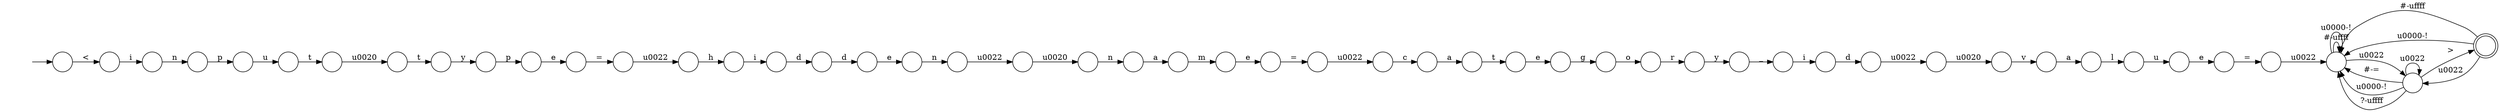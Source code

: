 digraph Automaton {
  rankdir = LR;
  0 [shape=circle,label=""];
  0 -> 4 [label="\u0022"]
  1 [shape=circle,label=""];
  1 -> 11 [label="i"]
  2 [shape=circle,label=""];
  2 -> 49 [label="o"]
  3 [shape=circle,label=""];
  3 -> 15 [label="\u0020"]
  4 [shape=circle,label=""];
  4 -> 40 [label="\u0020"]
  5 [shape=circle,label=""];
  5 -> 36 [label="h"]
  6 [shape=circle,label=""];
  6 -> 35 [label="a"]
  7 [shape=circle,label=""];
  7 -> 30 [label="p"]
  8 [shape=doublecircle,label=""];
  8 -> 32 [label="\u0022"]
  8 -> 24 [label="#-\uffff"]
  8 -> 24 [label="\u0000-!"]
  9 [shape=circle,label=""];
  9 -> 46 [label="e"]
  10 [shape=circle,label=""];
  10 -> 0 [label="d"]
  11 [shape=circle,label=""];
  11 -> 41 [label="n"]
  12 [shape=circle,label=""];
  12 -> 22 [label="n"]
  13 [shape=circle,label=""];
  13 -> 10 [label="i"]
  14 [shape=circle,label=""];
  14 -> 9 [label="m"]
  15 [shape=circle,label=""];
  15 -> 18 [label="n"]
  16 [shape=circle,label=""];
  16 -> 39 [label="y"]
  17 [shape=circle,label=""];
  17 -> 27 [label="="]
  18 [shape=circle,label=""];
  18 -> 14 [label="a"]
  19 [shape=circle,label=""];
  19 -> 25 [label="\u0022"]
  20 [shape=circle,label=""];
  20 -> 12 [label="e"]
  21 [shape=circle,label=""];
  21 -> 34 [label="e"]
  22 [shape=circle,label=""];
  22 -> 3 [label="\u0022"]
  23 [shape=circle,label=""];
  23 -> 45 [label="u"]
  24 [shape=circle,label=""];
  24 -> 32 [label="\u0022"]
  24 -> 24 [label="#-\uffff"]
  24 -> 24 [label="\u0000-!"]
  25 [shape=circle,label=""];
  25 -> 6 [label="c"]
  26 [shape=circle,label=""];
  26 -> 5 [label="\u0022"]
  27 [shape=circle,label=""];
  27 -> 24 [label="\u0022"]
  28 [shape=circle,label=""];
  28 -> 26 [label="="]
  29 [shape=circle,label=""];
  29 -> 44 [label="u"]
  30 [shape=circle,label=""];
  30 -> 28 [label="e"]
  31 [shape=circle,label=""];
  31 -> 47 [label="a"]
  32 [shape=circle,label=""];
  32 -> 32 [label="\u0022"]
  32 -> 24 [label="#-="]
  32 -> 24 [label="\u0000-!"]
  32 -> 8 [label=">"]
  32 -> 24 [label="?-\uffff"]
  33 [shape=circle,label=""];
  33 -> 7 [label="y"]
  34 [shape=circle,label=""];
  34 -> 2 [label="g"]
  35 [shape=circle,label=""];
  35 -> 21 [label="t"]
  36 [shape=circle,label=""];
  36 -> 37 [label="i"]
  37 [shape=circle,label=""];
  37 -> 48 [label="d"]
  38 [shape=circle,label=""];
  38 -> 43 [label="\u0020"]
  39 [shape=circle,label=""];
  39 -> 13 [label="_"]
  40 [shape=circle,label=""];
  40 -> 31 [label="v"]
  41 [shape=circle,label=""];
  41 -> 23 [label="p"]
  42 [shape=circle,label=""];
  initial [shape=plaintext,label=""];
  initial -> 42
  42 -> 1 [label="<"]
  43 [shape=circle,label=""];
  43 -> 33 [label="t"]
  44 [shape=circle,label=""];
  44 -> 17 [label="e"]
  45 [shape=circle,label=""];
  45 -> 38 [label="t"]
  46 [shape=circle,label=""];
  46 -> 19 [label="="]
  47 [shape=circle,label=""];
  47 -> 29 [label="l"]
  48 [shape=circle,label=""];
  48 -> 20 [label="d"]
  49 [shape=circle,label=""];
  49 -> 16 [label="r"]
}

